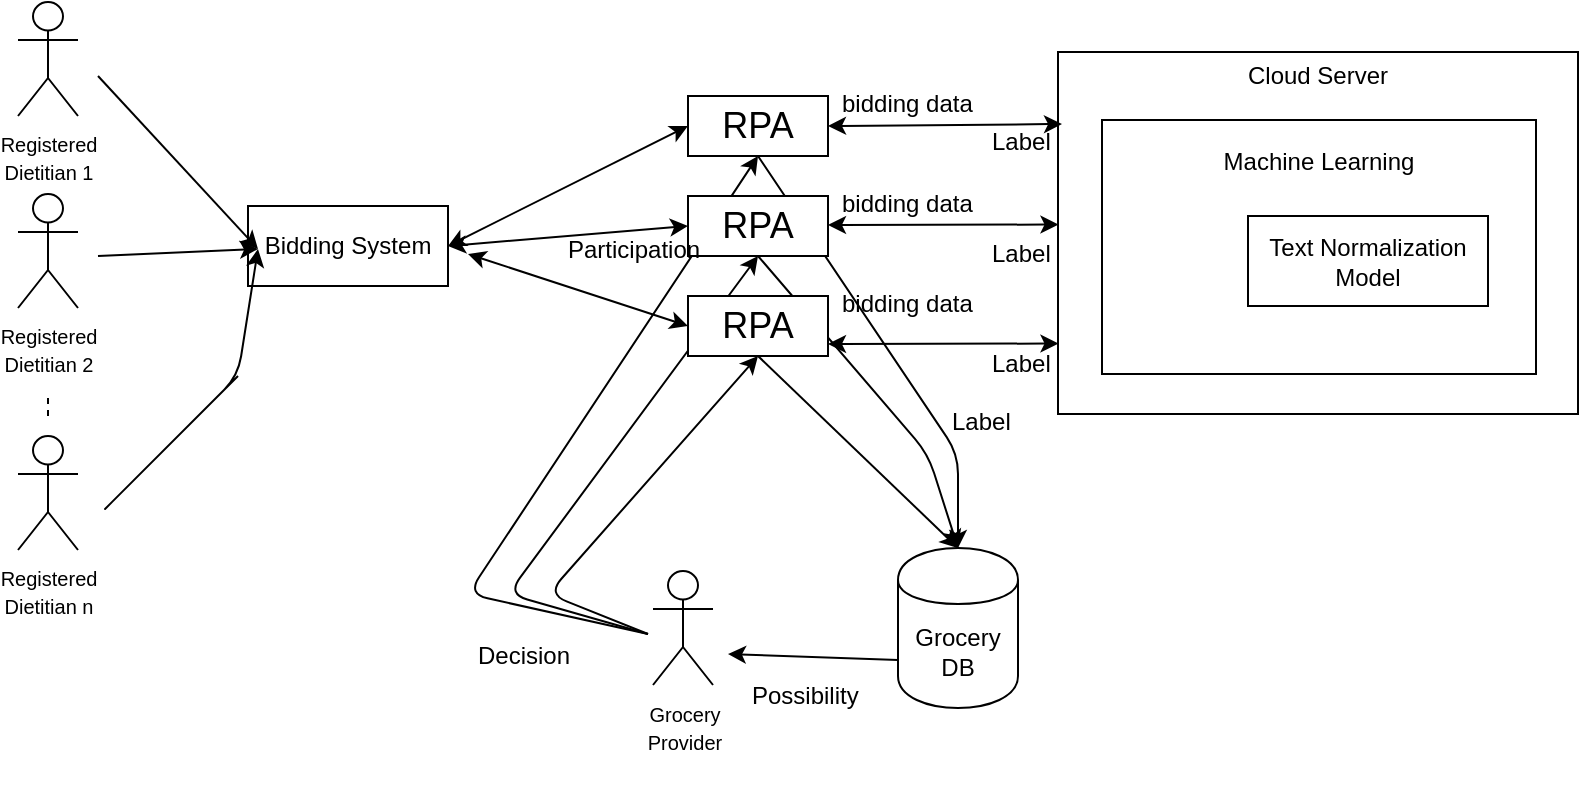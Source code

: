 <mxfile version="11.3.1" type="github" pages="1"><diagram id="SXpRTyR5CKe5iJMsLmPe" name="Page-1"><mxGraphModel dx="2048" dy="1352" grid="1" gridSize="10" guides="1" tooltips="1" connect="1" arrows="1" fold="1" page="1" pageScale="1" pageWidth="827" pageHeight="1169" math="0" shadow="0"><root><mxCell id="0"/><mxCell id="1" parent="0"/><mxCell id="tPdAuARgwM6-wegKFOMY-88" value="" style="endArrow=classic;html=1;entryX=0.5;entryY=1;entryDx=0;entryDy=0;" parent="1" target="tPdAuARgwM6-wegKFOMY-1" edge="1"><mxGeometry width="50" height="50" relative="1" as="geometry"><mxPoint x="350" y="350" as="sourcePoint"/><mxPoint x="415" y="171" as="targetPoint"/><Array as="points"><mxPoint x="260" y="330"/></Array></mxGeometry></mxCell><mxCell id="tPdAuARgwM6-wegKFOMY-85" value="" style="endArrow=classic;html=1;entryX=0.5;entryY=1;entryDx=0;entryDy=0;" parent="1" target="tPdAuARgwM6-wegKFOMY-2" edge="1"><mxGeometry width="50" height="50" relative="1" as="geometry"><mxPoint x="350" y="350" as="sourcePoint"/><mxPoint x="415" y="221" as="targetPoint"/><Array as="points"><mxPoint x="280" y="330"/></Array></mxGeometry></mxCell><mxCell id="tPdAuARgwM6-wegKFOMY-5" value="Cloud Server&lt;br&gt;&lt;br&gt;&lt;br&gt;&lt;br&gt;&lt;br&gt;&lt;br&gt;&lt;br&gt;&lt;br&gt;&lt;br&gt;&lt;br&gt;&lt;br&gt;&lt;br&gt;" style="rounded=0;whiteSpace=wrap;html=1;" parent="1" vertex="1"><mxGeometry x="555" y="59" width="260" height="181" as="geometry"/></mxCell><mxCell id="tPdAuARgwM6-wegKFOMY-21" value="Machine Learning&lt;br&gt;&lt;br&gt;&lt;br&gt;&lt;br&gt;&lt;br&gt;&lt;br&gt;&lt;br&gt;" style="rounded=0;whiteSpace=wrap;html=1;" parent="1" vertex="1"><mxGeometry x="577" y="93" width="217" height="127" as="geometry"/></mxCell><mxCell id="tPdAuARgwM6-wegKFOMY-11" value="bidding data" style="text;html=1;" parent="1" vertex="1"><mxGeometry x="445" y="121" width="90" height="20" as="geometry"/></mxCell><mxCell id="tPdAuARgwM6-wegKFOMY-12" value="bidding data" style="text;html=1;" parent="1" vertex="1"><mxGeometry x="445" y="71" width="90" height="20" as="geometry"/></mxCell><mxCell id="tPdAuARgwM6-wegKFOMY-16" value="bidding data" style="text;html=1;" parent="1" vertex="1"><mxGeometry x="445" y="171" width="90" height="20" as="geometry"/></mxCell><mxCell id="tPdAuARgwM6-wegKFOMY-19" value="Text Normalization&lt;br&gt;Model" style="rounded=0;whiteSpace=wrap;html=1;" parent="1" vertex="1"><mxGeometry x="650" y="141" width="120" height="45" as="geometry"/></mxCell><mxCell id="tPdAuARgwM6-wegKFOMY-31" value="" style="endArrow=none;dashed=1;html=1;" parent="1" edge="1"><mxGeometry width="50" height="50" relative="1" as="geometry"><mxPoint x="50" y="221" as="sourcePoint"/><mxPoint x="50" y="201" as="targetPoint"/><Array as="points"><mxPoint x="50" y="201"/></Array></mxGeometry></mxCell><mxCell id="tPdAuARgwM6-wegKFOMY-32" value="Bidding System" style="rounded=0;whiteSpace=wrap;html=1;" parent="1" vertex="1"><mxGeometry x="150" y="136" width="100" height="40" as="geometry"/></mxCell><mxCell id="tPdAuARgwM6-wegKFOMY-33" value="" style="endArrow=classic;html=1;entryX=0;entryY=0.5;entryDx=0;entryDy=0;" parent="1" edge="1"><mxGeometry width="50" height="50" relative="1" as="geometry"><mxPoint x="75" y="161" as="sourcePoint"/><mxPoint x="155" y="157.5" as="targetPoint"/></mxGeometry></mxCell><mxCell id="tPdAuARgwM6-wegKFOMY-34" value="" style="endArrow=classic;html=1;entryX=0;entryY=0.5;entryDx=0;entryDy=0;" parent="1" edge="1"><mxGeometry width="50" height="50" relative="1" as="geometry"><mxPoint x="75" y="71" as="sourcePoint"/><mxPoint x="155" y="157.5" as="targetPoint"/></mxGeometry></mxCell><mxCell id="tPdAuARgwM6-wegKFOMY-35" value="" style="endArrow=classic;html=1;exitX=1;exitY=0.5;exitDx=0;exitDy=0;entryX=0;entryY=0.5;entryDx=0;entryDy=0;" parent="1" edge="1"><mxGeometry width="50" height="50" relative="1" as="geometry"><mxPoint x="145" y="221" as="sourcePoint"/><mxPoint x="155" y="157.5" as="targetPoint"/><Array as="points"><mxPoint x="75" y="291"/><mxPoint x="145" y="221"/></Array></mxGeometry></mxCell><mxCell id="tPdAuARgwM6-wegKFOMY-44" value="Grocery&lt;br&gt;DB" style="shape=cylinder;whiteSpace=wrap;html=1;boundedLbl=1;backgroundOutline=1;" parent="1" vertex="1"><mxGeometry x="475" y="307" width="60" height="80" as="geometry"/></mxCell><mxCell id="tPdAuARgwM6-wegKFOMY-45" value="" style="endArrow=classic;html=1;exitX=0.5;exitY=1;exitDx=0;exitDy=0;entryX=0.5;entryY=0;entryDx=0;entryDy=0;" parent="1" source="tPdAuARgwM6-wegKFOMY-3" target="tPdAuARgwM6-wegKFOMY-44" edge="1"><mxGeometry width="50" height="50" relative="1" as="geometry"><mxPoint x="262" y="320" as="sourcePoint"/><mxPoint x="410" y="340" as="targetPoint"/><Array as="points"/></mxGeometry></mxCell><mxCell id="tPdAuARgwM6-wegKFOMY-46" value="" style="endArrow=classic;html=1;exitX=0.5;exitY=1;exitDx=0;exitDy=0;entryX=0.5;entryY=0;entryDx=0;entryDy=0;" parent="1" source="tPdAuARgwM6-wegKFOMY-2" target="tPdAuARgwM6-wegKFOMY-44" edge="1"><mxGeometry width="50" height="50" relative="1" as="geometry"><mxPoint x="415" y="221" as="sourcePoint"/><mxPoint x="405" y="340" as="targetPoint"/><Array as="points"><mxPoint x="490" y="260"/></Array></mxGeometry></mxCell><mxCell id="tPdAuARgwM6-wegKFOMY-47" value="" style="endArrow=classic;html=1;exitX=0.5;exitY=1;exitDx=0;exitDy=0;entryX=0.5;entryY=0;entryDx=0;entryDy=0;" parent="1" source="tPdAuARgwM6-wegKFOMY-1" target="tPdAuARgwM6-wegKFOMY-44" edge="1"><mxGeometry width="50" height="50" relative="1" as="geometry"><mxPoint x="415" y="171" as="sourcePoint"/><mxPoint x="415" y="350" as="targetPoint"/><Array as="points"><mxPoint x="505" y="260"/></Array></mxGeometry></mxCell><mxCell id="tPdAuARgwM6-wegKFOMY-3" value="&lt;font style=&quot;font-size: 18px&quot;&gt;RPA&lt;/font&gt;" style="rounded=0;whiteSpace=wrap;html=1;" parent="1" vertex="1"><mxGeometry x="370" y="181" width="70" height="30" as="geometry"/></mxCell><mxCell id="tPdAuARgwM6-wegKFOMY-2" value="&lt;font style=&quot;font-size: 18px&quot;&gt;RPA&lt;/font&gt;" style="rounded=0;whiteSpace=wrap;html=1;" parent="1" vertex="1"><mxGeometry x="370" y="131" width="70" height="30" as="geometry"/></mxCell><mxCell id="tPdAuARgwM6-wegKFOMY-1" value="&lt;font style=&quot;font-size: 18px&quot;&gt;RPA&lt;/font&gt;" style="rounded=0;whiteSpace=wrap;html=1;" parent="1" vertex="1"><mxGeometry x="370" y="81" width="70" height="30" as="geometry"/></mxCell><mxCell id="tPdAuARgwM6-wegKFOMY-48" value="&lt;span style=&quot;font-family: sans-serif ; white-space: normal&quot;&gt;&lt;font style=&quot;font-size: 10px&quot;&gt;Registered Dietitian 1&lt;/font&gt;&lt;/span&gt;" style="shape=umlActor;verticalLabelPosition=bottom;labelBackgroundColor=#ffffff;verticalAlign=top;html=1;outlineConnect=0;" parent="1" vertex="1"><mxGeometry x="35" y="34" width="30" height="57" as="geometry"/></mxCell><mxCell id="tPdAuARgwM6-wegKFOMY-64" value="&lt;span style=&quot;font-family: sans-serif ; white-space: normal&quot;&gt;&lt;font style=&quot;font-size: 10px&quot;&gt;Registered Dietitian 2&lt;/font&gt;&lt;/span&gt;" style="shape=umlActor;verticalLabelPosition=bottom;labelBackgroundColor=#ffffff;verticalAlign=top;html=1;outlineConnect=0;" parent="1" vertex="1"><mxGeometry x="35" y="130" width="30" height="57" as="geometry"/></mxCell><mxCell id="tPdAuARgwM6-wegKFOMY-65" value="&lt;span style=&quot;font-family: sans-serif ; white-space: normal&quot;&gt;&lt;font style=&quot;font-size: 10px&quot;&gt;Registered Dietitian n&lt;/font&gt;&lt;/span&gt;" style="shape=umlActor;verticalLabelPosition=bottom;labelBackgroundColor=#ffffff;verticalAlign=top;html=1;outlineConnect=0;" parent="1" vertex="1"><mxGeometry x="35" y="251" width="30" height="57" as="geometry"/></mxCell><mxCell id="tPdAuARgwM6-wegKFOMY-72" value="" style="endArrow=none;dashed=1;html=1;" parent="1" edge="1"><mxGeometry width="50" height="50" relative="1" as="geometry"><mxPoint x="50" y="241" as="sourcePoint"/><mxPoint x="50" y="231" as="targetPoint"/></mxGeometry></mxCell><mxCell id="tPdAuARgwM6-wegKFOMY-73" value="&lt;span style=&quot;font-family: sans-serif ; white-space: normal&quot;&gt;&lt;font style=&quot;font-size: 10px&quot;&gt;Grocery Provider&lt;br&gt;&lt;br&gt;&lt;/font&gt;&lt;/span&gt;" style="shape=umlActor;verticalLabelPosition=bottom;labelBackgroundColor=#ffffff;verticalAlign=top;html=1;outlineConnect=0;" parent="1" vertex="1"><mxGeometry x="352.5" y="318.5" width="30" height="57" as="geometry"/></mxCell><mxCell id="tPdAuARgwM6-wegKFOMY-78" value="" style="endArrow=classic;html=1;exitX=0;exitY=0.7;exitDx=0;exitDy=0;" parent="1" source="tPdAuARgwM6-wegKFOMY-44" edge="1"><mxGeometry width="50" height="50" relative="1" as="geometry"><mxPoint x="70" y="600" as="sourcePoint"/><mxPoint x="390" y="360" as="targetPoint"/><Array as="points"/></mxGeometry></mxCell><mxCell id="tPdAuARgwM6-wegKFOMY-79" value="" style="endArrow=classic;startArrow=classic;html=1;entryX=1;entryY=0.5;entryDx=0;entryDy=0;exitX=0.411;exitY=0.25;exitDx=0;exitDy=0;exitPerimeter=0;" parent="1" source="tPdAuARgwM6-wegKFOMY-92" target="tPdAuARgwM6-wegKFOMY-1" edge="1"><mxGeometry width="50" height="50" relative="1" as="geometry"><mxPoint x="70" y="600" as="sourcePoint"/><mxPoint x="120" y="550" as="targetPoint"/></mxGeometry></mxCell><mxCell id="tPdAuARgwM6-wegKFOMY-81" value="" style="endArrow=classic;startArrow=classic;html=1;exitX=-0.001;exitY=0.17;exitDx=0;exitDy=0;exitPerimeter=0;" parent="1" edge="1"><mxGeometry width="50" height="50" relative="1" as="geometry"><mxPoint x="555.24" y="204.77" as="sourcePoint"/><mxPoint x="440" y="205" as="targetPoint"/></mxGeometry></mxCell><mxCell id="tPdAuARgwM6-wegKFOMY-83" value="" style="endArrow=classic;startArrow=classic;html=1;exitX=-0.001;exitY=0.17;exitDx=0;exitDy=0;exitPerimeter=0;" parent="1" edge="1"><mxGeometry width="50" height="50" relative="1" as="geometry"><mxPoint x="555.24" y="145.27" as="sourcePoint"/><mxPoint x="440" y="145.5" as="targetPoint"/></mxGeometry></mxCell><mxCell id="tPdAuARgwM6-wegKFOMY-84" value="" style="endArrow=classic;html=1;entryX=0.5;entryY=1;entryDx=0;entryDy=0;" parent="1" target="tPdAuARgwM6-wegKFOMY-3" edge="1"><mxGeometry width="50" height="50" relative="1" as="geometry"><mxPoint x="350" y="350" as="sourcePoint"/><mxPoint x="120" y="550" as="targetPoint"/><Array as="points"><mxPoint x="300" y="330"/></Array></mxGeometry></mxCell><mxCell id="tPdAuARgwM6-wegKFOMY-89" value="" style="endArrow=classic;startArrow=classic;html=1;entryX=0;entryY=0.5;entryDx=0;entryDy=0;exitX=1;exitY=0.5;exitDx=0;exitDy=0;" parent="1" source="tPdAuARgwM6-wegKFOMY-32" target="tPdAuARgwM6-wegKFOMY-1" edge="1"><mxGeometry width="50" height="50" relative="1" as="geometry"><mxPoint x="310" y="149.5" as="sourcePoint"/><mxPoint x="360" y="99.5" as="targetPoint"/></mxGeometry></mxCell><mxCell id="tPdAuARgwM6-wegKFOMY-90" value="" style="endArrow=classic;startArrow=classic;html=1;entryX=0;entryY=0.5;entryDx=0;entryDy=0;exitX=1;exitY=0.5;exitDx=0;exitDy=0;" parent="1" source="tPdAuARgwM6-wegKFOMY-32" target="tPdAuARgwM6-wegKFOMY-2" edge="1"><mxGeometry width="50" height="50" relative="1" as="geometry"><mxPoint x="310" y="166.5" as="sourcePoint"/><mxPoint x="380" y="106" as="targetPoint"/></mxGeometry></mxCell><mxCell id="tPdAuARgwM6-wegKFOMY-91" value="" style="endArrow=classic;startArrow=classic;html=1;entryX=0;entryY=0.5;entryDx=0;entryDy=0;" parent="1" target="tPdAuARgwM6-wegKFOMY-3" edge="1"><mxGeometry width="50" height="50" relative="1" as="geometry"><mxPoint x="260" y="160" as="sourcePoint"/><mxPoint x="380" y="156" as="targetPoint"/></mxGeometry></mxCell><mxCell id="tPdAuARgwM6-wegKFOMY-92" value="Label" style="text;html=1;" parent="1" vertex="1"><mxGeometry x="520" y="90" width="90" height="20" as="geometry"/></mxCell><mxCell id="tPdAuARgwM6-wegKFOMY-94" value="Label" style="text;html=1;" parent="1" vertex="1"><mxGeometry x="520" y="146" width="90" height="20" as="geometry"/></mxCell><mxCell id="tPdAuARgwM6-wegKFOMY-95" value="Label" style="text;html=1;" parent="1" vertex="1"><mxGeometry x="520" y="201" width="90" height="20" as="geometry"/></mxCell><mxCell id="tPdAuARgwM6-wegKFOMY-96" value="Label" style="text;html=1;" parent="1" vertex="1"><mxGeometry x="500" y="230" width="90" height="20" as="geometry"/></mxCell><mxCell id="tPdAuARgwM6-wegKFOMY-98" value="Possibility" style="text;html=1;" parent="1" vertex="1"><mxGeometry x="400" y="367" width="90" height="20" as="geometry"/></mxCell><mxCell id="tPdAuARgwM6-wegKFOMY-99" value="Decision" style="text;html=1;" parent="1" vertex="1"><mxGeometry x="262.5" y="347" width="90" height="20" as="geometry"/></mxCell><mxCell id="tPdAuARgwM6-wegKFOMY-100" value="Participation" style="text;html=1;rotation=0;" parent="1" vertex="1"><mxGeometry x="307.5" y="143.5" width="90" height="20" as="geometry"/></mxCell></root></mxGraphModel></diagram></mxfile>